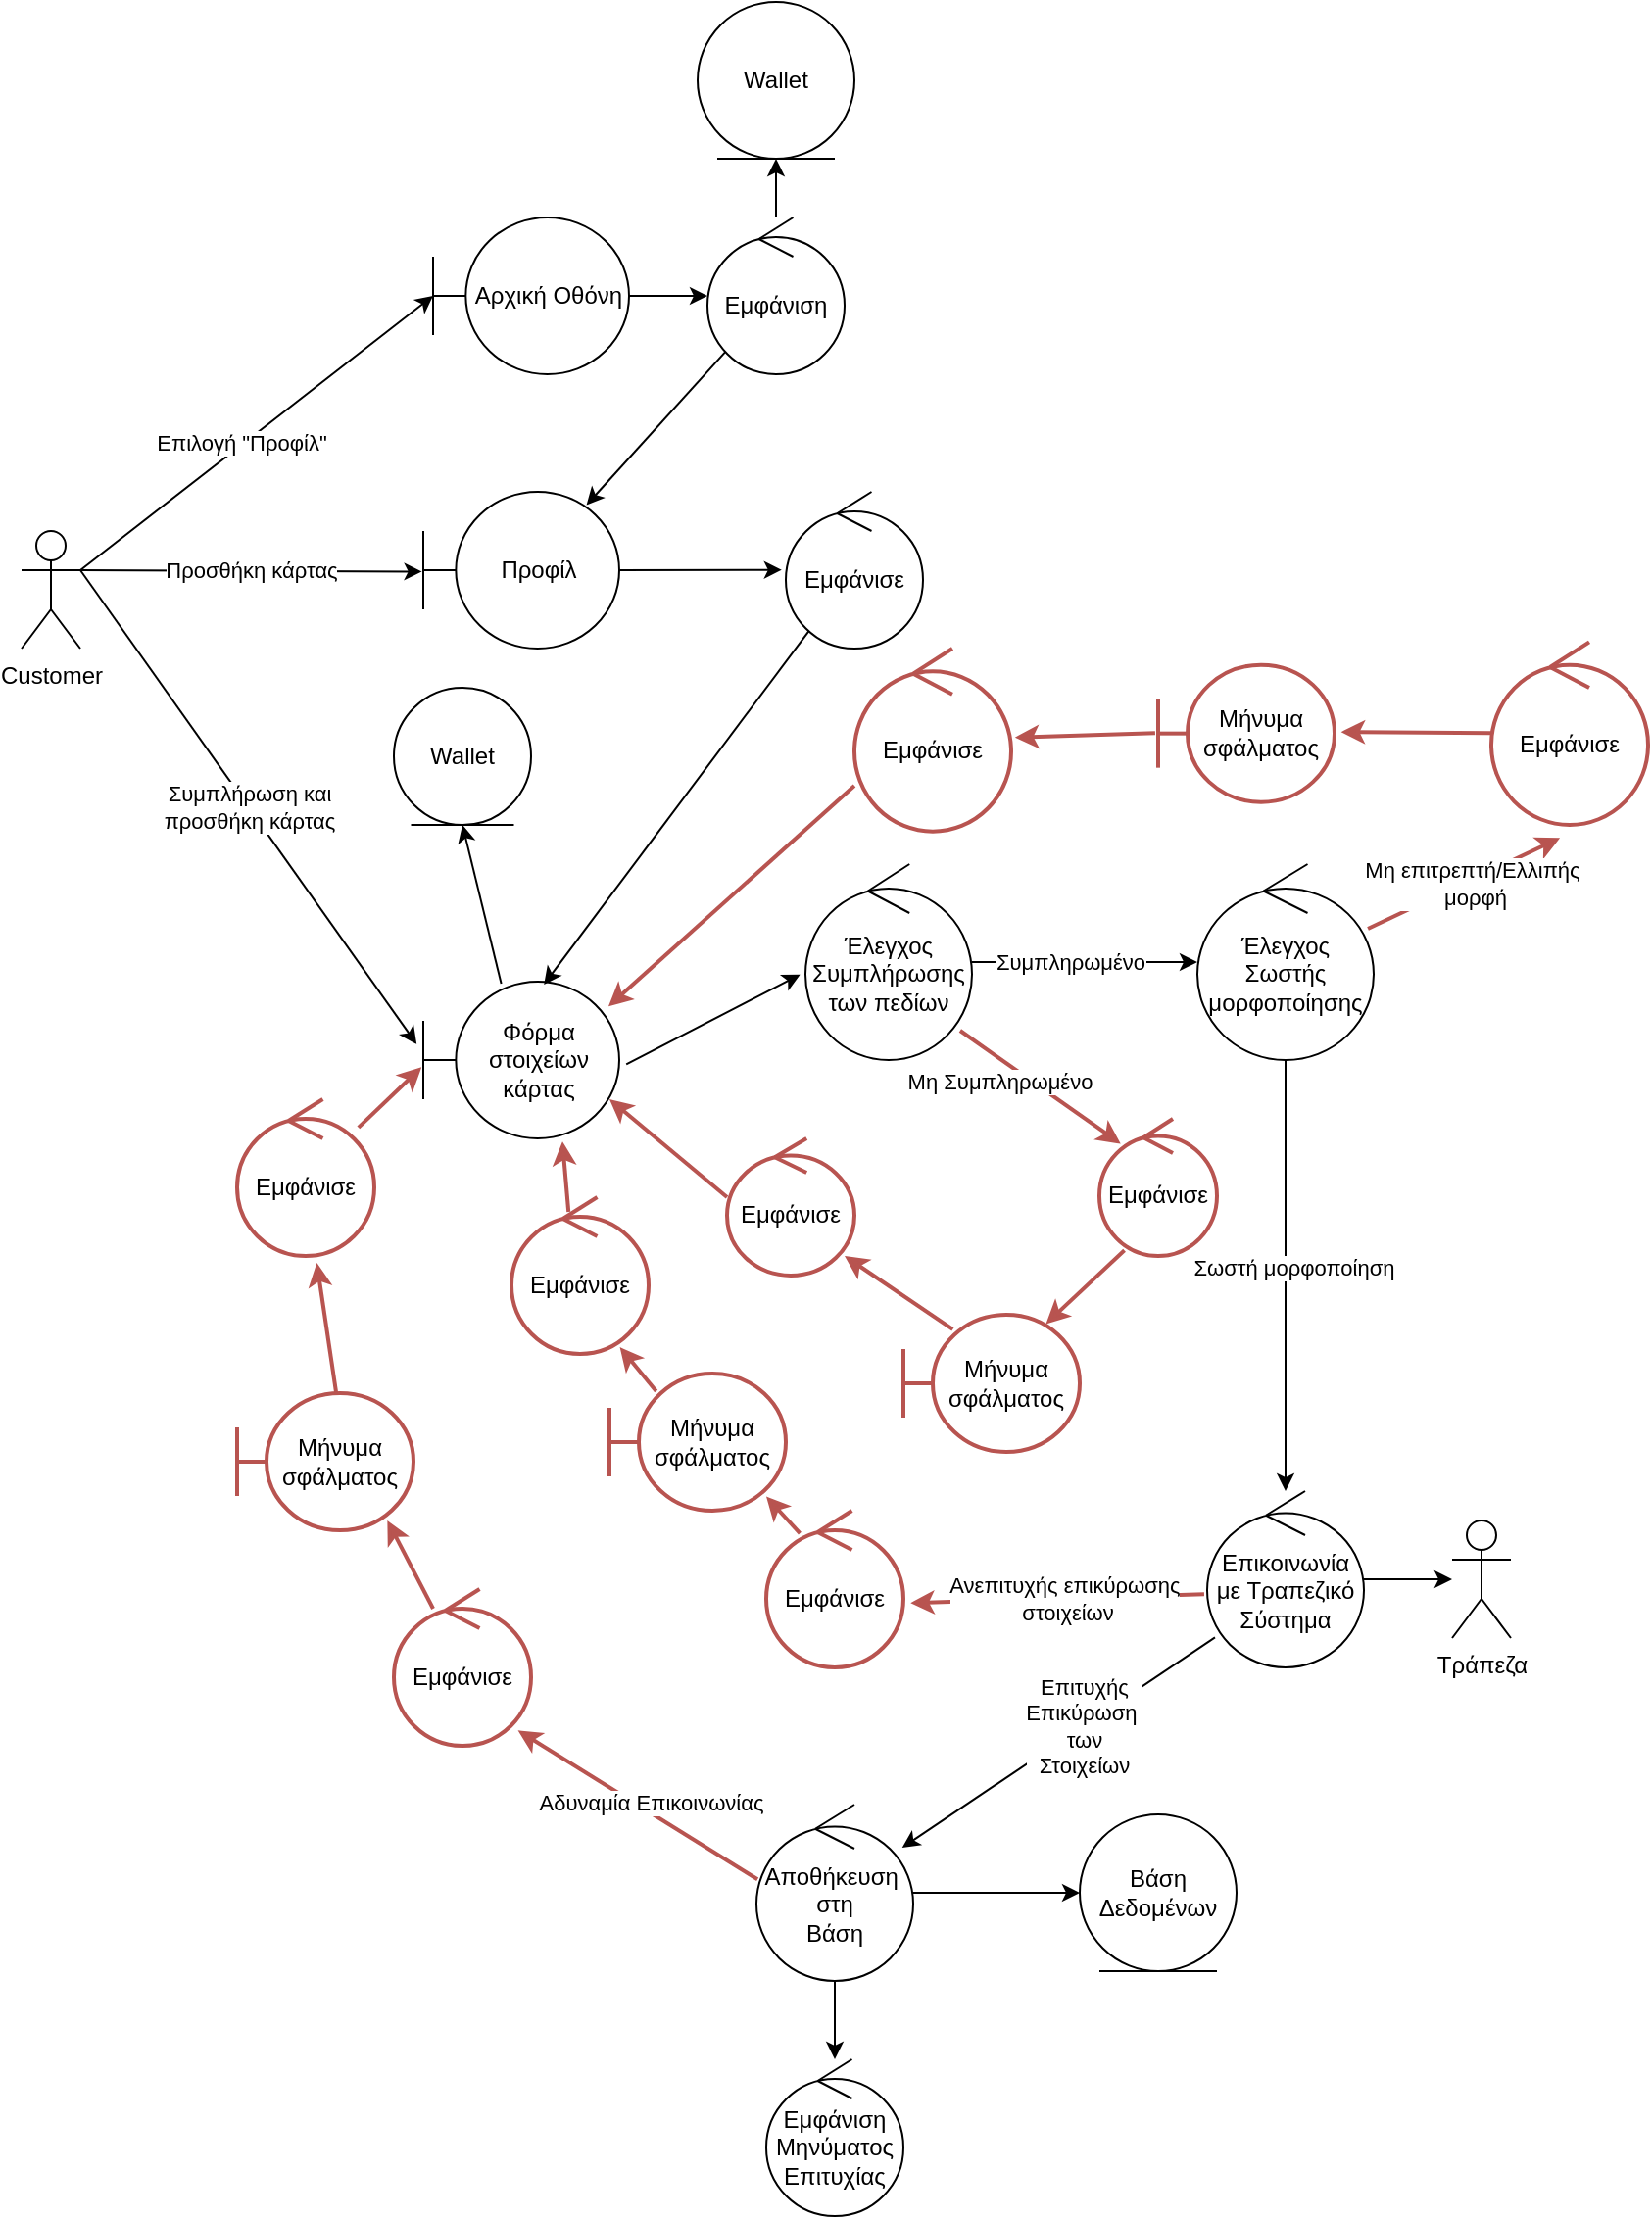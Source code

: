 <mxfile>
    <diagram id="vf1xtiBl3QLcEVPzXh17" name="Page-1">
        <mxGraphModel dx="1793" dy="1139" grid="1" gridSize="10" guides="1" tooltips="1" connect="1" arrows="1" fold="1" page="1" pageScale="1" pageWidth="850" pageHeight="1100" math="0" shadow="0">
            <root>
                <mxCell id="0"/>
                <mxCell id="1" parent="0"/>
                <mxCell id="4" value="" style="edgeStyle=none;html=1;exitX=1;exitY=0.333;exitDx=0;exitDy=0;exitPerimeter=0;entryX=0;entryY=0.5;entryDx=0;entryDy=0;entryPerimeter=0;" parent="1" source="2" target="3" edge="1">
                    <mxGeometry relative="1" as="geometry"/>
                </mxCell>
                <mxCell id="9" value="Επιλογή &quot;Προφίλ&quot;" style="edgeLabel;html=1;align=center;verticalAlign=middle;resizable=0;points=[];" parent="4" vertex="1" connectable="0">
                    <mxGeometry x="-0.6" y="1" relative="1" as="geometry">
                        <mxPoint x="46" y="-37" as="offset"/>
                    </mxGeometry>
                </mxCell>
                <mxCell id="57" value="Προσθήκη κάρτας" style="edgeStyle=none;html=1;exitX=1;exitY=0.333;exitDx=0;exitDy=0;exitPerimeter=0;entryX=-0.007;entryY=0.509;entryDx=0;entryDy=0;entryPerimeter=0;" parent="1" source="2" target="5" edge="1">
                    <mxGeometry relative="1" as="geometry"/>
                </mxCell>
                <mxCell id="60" value="Συμπλήρωση και&lt;br&gt;προσθήκη κάρτας" style="edgeStyle=none;html=1;exitX=1;exitY=0.333;exitDx=0;exitDy=0;exitPerimeter=0;entryX=-0.034;entryY=0.399;entryDx=0;entryDy=0;entryPerimeter=0;" parent="1" source="2" edge="1" target="59">
                    <mxGeometry relative="1" as="geometry">
                        <mxPoint x="510" y="920" as="targetPoint"/>
                    </mxGeometry>
                </mxCell>
                <mxCell id="2" value="Customer" style="shape=umlActor;verticalLabelPosition=bottom;verticalAlign=top;html=1;" parent="1" vertex="1">
                    <mxGeometry x="-40" y="630" width="30" height="60" as="geometry"/>
                </mxCell>
                <mxCell id="7" style="edgeStyle=none;html=1;" parent="1" source="3" target="6" edge="1">
                    <mxGeometry relative="1" as="geometry"/>
                </mxCell>
                <mxCell id="3" value="Αρχική Οθόνη" style="shape=umlBoundary;whiteSpace=wrap;html=1;" parent="1" vertex="1">
                    <mxGeometry x="170" y="470" width="100" height="80" as="geometry"/>
                </mxCell>
                <mxCell id="61" style="edgeStyle=none;html=1;entryX=-0.03;entryY=0.498;entryDx=0;entryDy=0;entryPerimeter=0;" parent="1" source="5" target="63" edge="1">
                    <mxGeometry relative="1" as="geometry">
                        <mxPoint x="500" y="810" as="targetPoint"/>
                    </mxGeometry>
                </mxCell>
                <mxCell id="5" value="Προφίλ" style="shape=umlBoundary;whiteSpace=wrap;html=1;" parent="1" vertex="1">
                    <mxGeometry x="165" y="610" width="100" height="80" as="geometry"/>
                </mxCell>
                <mxCell id="8" style="edgeStyle=none;html=1;entryX=0.833;entryY=0.084;entryDx=0;entryDy=0;entryPerimeter=0;" parent="1" source="6" target="5" edge="1">
                    <mxGeometry relative="1" as="geometry">
                        <mxPoint x="340" y="580" as="targetPoint"/>
                    </mxGeometry>
                </mxCell>
                <mxCell id="55" value="" style="edgeStyle=none;html=1;" parent="1" source="6" target="54" edge="1">
                    <mxGeometry relative="1" as="geometry"/>
                </mxCell>
                <mxCell id="6" value="Εμφάνιση" style="ellipse;shape=umlControl;whiteSpace=wrap;html=1;" parent="1" vertex="1">
                    <mxGeometry x="310" y="470" width="70" height="80" as="geometry"/>
                </mxCell>
                <mxCell id="21" style="edgeStyle=none;html=1;entryX=0.5;entryY=1;entryDx=0;entryDy=0;exitX=0.398;exitY=0.013;exitDx=0;exitDy=0;exitPerimeter=0;" parent="1" target="20" edge="1" source="59">
                    <mxGeometry relative="1" as="geometry">
                        <mxPoint x="565.0" y="960" as="sourcePoint"/>
                    </mxGeometry>
                </mxCell>
                <mxCell id="20" value="Wallet" style="ellipse;shape=umlEntity;whiteSpace=wrap;html=1;" parent="1" vertex="1">
                    <mxGeometry x="150" y="710" width="70" height="70" as="geometry"/>
                </mxCell>
                <mxCell id="27" style="edgeStyle=none;html=1;" parent="1" source="25" target="26" edge="1">
                    <mxGeometry relative="1" as="geometry"/>
                </mxCell>
                <mxCell id="99" value="Σωστή μορφοποίηση" style="edgeLabel;html=1;align=center;verticalAlign=middle;resizable=0;points=[];" parent="27" vertex="1" connectable="0">
                    <mxGeometry x="-0.6" relative="1" as="geometry">
                        <mxPoint x="4" y="62" as="offset"/>
                    </mxGeometry>
                </mxCell>
                <mxCell id="25" value="Έλεγχος Σωστής μορφοποίησης" style="ellipse;shape=umlControl;whiteSpace=wrap;html=1;" parent="1" vertex="1">
                    <mxGeometry x="560" y="800" width="90" height="100" as="geometry"/>
                </mxCell>
                <mxCell id="28" style="edgeStyle=none;html=1;" parent="1" source="26" target="30" edge="1">
                    <mxGeometry relative="1" as="geometry">
                        <mxPoint x="255" y="1306.67" as="targetPoint"/>
                    </mxGeometry>
                </mxCell>
                <mxCell id="34" style="edgeStyle=none;html=1;exitX=0.05;exitY=0.83;exitDx=0;exitDy=0;exitPerimeter=0;" parent="1" source="26" target="33" edge="1">
                    <mxGeometry relative="1" as="geometry"/>
                </mxCell>
                <mxCell id="73" value="Επιτυχής&lt;br&gt;Επικύρωση&amp;nbsp;&lt;br&gt;των&lt;br&gt;Στοιχείων" style="edgeLabel;html=1;align=center;verticalAlign=middle;resizable=0;points=[];" parent="34" connectable="0" vertex="1">
                    <mxGeometry x="-0.325" relative="1" as="geometry">
                        <mxPoint x="-13" y="9" as="offset"/>
                    </mxGeometry>
                </mxCell>
                <mxCell id="26" value="Επικοινωνία με Τραπεζικό Σύστημα" style="ellipse;shape=umlControl;whiteSpace=wrap;html=1;" parent="1" vertex="1">
                    <mxGeometry x="565" y="1120" width="80" height="90" as="geometry"/>
                </mxCell>
                <mxCell id="30" value="Τράπεζα" style="shape=umlActor;verticalLabelPosition=bottom;verticalAlign=top;html=1;" parent="1" vertex="1">
                    <mxGeometry x="690" y="1135.0" width="30" height="60" as="geometry"/>
                </mxCell>
                <mxCell id="36" style="edgeStyle=none;html=1;" parent="1" source="33" target="35" edge="1">
                    <mxGeometry relative="1" as="geometry"/>
                </mxCell>
                <mxCell id="38" value="" style="edgeStyle=none;html=1;" parent="1" source="33" target="37" edge="1">
                    <mxGeometry relative="1" as="geometry"/>
                </mxCell>
                <mxCell id="50" style="edgeStyle=none;html=1;entryX=0.904;entryY=0.902;entryDx=0;entryDy=0;entryPerimeter=0;strokeColor=#B85450;strokeWidth=2;exitX=0.007;exitY=0.424;exitDx=0;exitDy=0;exitPerimeter=0;" parent="1" source="33" target="83" edge="1">
                    <mxGeometry relative="1" as="geometry"/>
                </mxCell>
                <mxCell id="51" value="Αδυναμία Επικοινωνίας" style="edgeLabel;html=1;align=center;verticalAlign=middle;resizable=0;points=[];" parent="50" vertex="1" connectable="0">
                    <mxGeometry x="-0.458" y="1" relative="1" as="geometry">
                        <mxPoint x="-21" y="-20" as="offset"/>
                    </mxGeometry>
                </mxCell>
                <mxCell id="33" value="Αποθήκευση&amp;nbsp;&lt;br&gt;στη&lt;br&gt;Βάση" style="ellipse;shape=umlControl;whiteSpace=wrap;html=1;" parent="1" vertex="1">
                    <mxGeometry x="335" y="1280" width="80" height="90" as="geometry"/>
                </mxCell>
                <mxCell id="35" value="Βάση Δεδομένων" style="ellipse;shape=umlEntity;whiteSpace=wrap;html=1;" parent="1" vertex="1">
                    <mxGeometry x="500" y="1285" width="80" height="80" as="geometry"/>
                </mxCell>
                <mxCell id="37" value="Εμφάνιση Μηνύματος Επιτυχίας" style="ellipse;shape=umlControl;whiteSpace=wrap;html=1;" parent="1" vertex="1">
                    <mxGeometry x="340" y="1410" width="70" height="80" as="geometry"/>
                </mxCell>
                <mxCell id="87" style="edgeStyle=none;html=1;exitX=0.563;exitY=0.008;exitDx=0;exitDy=0;exitPerimeter=0;strokeColor=#B85450;entryX=0.581;entryY=1.044;entryDx=0;entryDy=0;entryPerimeter=0;strokeWidth=2;" parent="1" source="96" target="102" edge="1">
                    <mxGeometry relative="1" as="geometry">
                        <mxPoint x="260" y="960" as="sourcePoint"/>
                        <mxPoint x="340" y="960" as="targetPoint"/>
                    </mxGeometry>
                </mxCell>
                <mxCell id="54" value="Wallet" style="ellipse;shape=umlEntity;whiteSpace=wrap;html=1;" parent="1" vertex="1">
                    <mxGeometry x="305" y="360" width="80" height="80" as="geometry"/>
                </mxCell>
                <mxCell id="62" style="edgeStyle=none;html=1;entryX=-0.032;entryY=0.564;entryDx=0;entryDy=0;entryPerimeter=0;exitX=1.036;exitY=0.527;exitDx=0;exitDy=0;exitPerimeter=0;" parent="1" source="59" target="67" edge="1">
                    <mxGeometry relative="1" as="geometry">
                        <mxPoint x="550" y="1030" as="targetPoint"/>
                    </mxGeometry>
                </mxCell>
                <mxCell id="59" value="Φόρμα&lt;br&gt;στοιχείων κάρτας" style="shape=umlBoundary;whiteSpace=wrap;html=1;" parent="1" vertex="1">
                    <mxGeometry x="165" y="860" width="100" height="80" as="geometry"/>
                </mxCell>
                <mxCell id="64" style="edgeStyle=none;html=1;entryX=0.616;entryY=0.018;entryDx=0;entryDy=0;entryPerimeter=0;" parent="1" source="63" target="59" edge="1">
                    <mxGeometry relative="1" as="geometry"/>
                </mxCell>
                <mxCell id="63" value="Εμφάνισε" style="ellipse;shape=umlControl;whiteSpace=wrap;html=1;" parent="1" vertex="1">
                    <mxGeometry x="350" y="610" width="70" height="80" as="geometry"/>
                </mxCell>
                <mxCell id="65" value="Μήνυμα σφάλματος" style="shape=umlBoundary;whiteSpace=wrap;html=1;fillColor=none;strokeColor=#b85450;strokeWidth=2;" parent="1" vertex="1">
                    <mxGeometry x="410" y="1030.0" width="90" height="70" as="geometry"/>
                </mxCell>
                <mxCell id="68" value="" style="edgeStyle=none;html=1;" parent="1" source="67" target="25" edge="1">
                    <mxGeometry relative="1" as="geometry"/>
                </mxCell>
                <mxCell id="93" value="Συμπληρωμένο" style="edgeLabel;html=1;align=center;verticalAlign=middle;resizable=0;points=[];rotation=0;" parent="68" vertex="1" connectable="0">
                    <mxGeometry x="-0.455" y="-2" relative="1" as="geometry">
                        <mxPoint x="18" y="-2" as="offset"/>
                    </mxGeometry>
                </mxCell>
                <mxCell id="67" value="Έλεγχος Συμπλήρωσης των πεδίων" style="ellipse;shape=umlControl;whiteSpace=wrap;html=1;" parent="1" vertex="1">
                    <mxGeometry x="360" y="800.0" width="85" height="100" as="geometry"/>
                </mxCell>
                <mxCell id="69" style="edgeStyle=none;html=1;strokeWidth=2;fontSize=12;fillColor=none;strokeColor=#b85450;exitX=0.929;exitY=0.85;exitDx=0;exitDy=0;exitPerimeter=0;entryX=0.181;entryY=0.182;entryDx=0;entryDy=0;entryPerimeter=0;" parent="1" source="67" target="110" edge="1">
                    <mxGeometry relative="1" as="geometry">
                        <mxPoint x="580.005" y="1286.67" as="sourcePoint"/>
                        <mxPoint x="548.66" y="1354.947" as="targetPoint"/>
                        <Array as="points"/>
                    </mxGeometry>
                </mxCell>
                <mxCell id="72" value="Μη Συμπληρωμένο" style="edgeLabel;html=1;align=center;verticalAlign=middle;resizable=0;points=[];rotation=0;" parent="69" connectable="0" vertex="1">
                    <mxGeometry x="-0.554" y="-1" relative="1" as="geometry">
                        <mxPoint x="2" y="12" as="offset"/>
                    </mxGeometry>
                </mxCell>
                <mxCell id="70" style="edgeStyle=none;html=1;strokeWidth=2;fontSize=12;fillColor=none;strokeColor=#b85450;exitX=0.213;exitY=0.959;exitDx=0;exitDy=0;exitPerimeter=0;entryX=0.808;entryY=0.067;entryDx=0;entryDy=0;entryPerimeter=0;" parent="1" source="110" target="65" edge="1">
                    <mxGeometry relative="1" as="geometry">
                        <mxPoint x="590.34" y="1400.958" as="sourcePoint"/>
                        <mxPoint x="660" y="1394" as="targetPoint"/>
                        <Array as="points"/>
                    </mxGeometry>
                </mxCell>
                <mxCell id="75" value="Εμφάνισε" style="ellipse;shape=umlControl;whiteSpace=wrap;html=1;fillColor=none;strokeColor=#b85450;strokeWidth=2;" parent="1" vertex="1">
                    <mxGeometry x="320" y="940" width="65" height="70" as="geometry"/>
                </mxCell>
                <mxCell id="76" style="edgeStyle=none;html=1;strokeWidth=2;fontSize=12;fillColor=none;strokeColor=#b85450;exitX=0.28;exitY=0.106;exitDx=0;exitDy=0;exitPerimeter=0;entryX=0.923;entryY=0.857;entryDx=0;entryDy=0;entryPerimeter=0;" parent="1" source="65" target="75" edge="1">
                    <mxGeometry relative="1" as="geometry">
                        <mxPoint x="688.38" y="1330.03" as="sourcePoint"/>
                        <mxPoint x="710" y="1290" as="targetPoint"/>
                        <Array as="points"/>
                    </mxGeometry>
                </mxCell>
                <mxCell id="77" style="edgeStyle=none;html=1;strokeWidth=2;fontSize=12;fillColor=none;strokeColor=#b85450;entryX=0.95;entryY=0.75;entryDx=0;entryDy=0;entryPerimeter=0;exitX=0;exitY=0.429;exitDx=0;exitDy=0;exitPerimeter=0;" parent="1" source="75" target="59" edge="1">
                    <mxGeometry relative="1" as="geometry">
                        <mxPoint x="610.0" y="1310.03" as="sourcePoint"/>
                        <mxPoint x="681.62" y="1306.67" as="targetPoint"/>
                        <Array as="points"/>
                    </mxGeometry>
                </mxCell>
                <mxCell id="88" style="edgeStyle=none;html=1;entryX=0.852;entryY=0.929;entryDx=0;entryDy=0;entryPerimeter=0;strokeColor=#B85450;exitX=0.286;exitY=0.125;exitDx=0;exitDy=0;exitPerimeter=0;strokeWidth=2;" parent="1" source="83" target="96" edge="1">
                    <mxGeometry relative="1" as="geometry">
                        <mxPoint x="80" y="990" as="sourcePoint"/>
                        <mxPoint x="172.934" y="976.033" as="targetPoint"/>
                    </mxGeometry>
                </mxCell>
                <mxCell id="83" value="Εμφάνισε" style="ellipse;shape=umlControl;whiteSpace=wrap;html=1;fillColor=none;strokeColor=#b85450;strokeWidth=2;" parent="1" vertex="1">
                    <mxGeometry x="150" y="1170" width="70" height="80" as="geometry"/>
                </mxCell>
                <mxCell id="89" style="edgeStyle=none;html=1;strokeWidth=2;fontSize=12;fillColor=none;strokeColor=#b85450;exitX=0.967;exitY=0.33;exitDx=0;exitDy=0;exitPerimeter=0;entryX=0.438;entryY=1.071;entryDx=0;entryDy=0;entryPerimeter=0;" parent="1" source="25" target="111" edge="1">
                    <mxGeometry relative="1" as="geometry">
                        <mxPoint x="330" y="1110" as="sourcePoint"/>
                        <mxPoint x="350" y="1390" as="targetPoint"/>
                        <Array as="points"/>
                    </mxGeometry>
                </mxCell>
                <mxCell id="90" value="Μη επιτρεπτή/Ελλιπής&lt;br&gt;&amp;nbsp;μορφή" style="edgeLabel;html=1;align=center;verticalAlign=middle;resizable=0;points=[];rotation=0;" parent="89" connectable="0" vertex="1">
                    <mxGeometry x="-0.554" y="-1" relative="1" as="geometry">
                        <mxPoint x="31" y="-14" as="offset"/>
                    </mxGeometry>
                </mxCell>
                <mxCell id="94" style="edgeStyle=none;html=1;strokeWidth=2;fontSize=12;fillColor=none;strokeColor=#b85450;exitX=-0.019;exitY=0.585;exitDx=0;exitDy=0;exitPerimeter=0;entryX=1.052;entryY=0.589;entryDx=0;entryDy=0;entryPerimeter=0;" parent="1" source="26" target="101" edge="1">
                    <mxGeometry relative="1" as="geometry">
                        <mxPoint x="204.42" y="1196.67" as="sourcePoint"/>
                        <mxPoint x="170" y="1080" as="targetPoint"/>
                        <Array as="points"/>
                    </mxGeometry>
                </mxCell>
                <mxCell id="95" value="Ανεπιτυχής επικύρωσης&lt;br&gt;&amp;nbsp;στοιχείων" style="edgeLabel;html=1;align=center;verticalAlign=middle;resizable=0;points=[];" parent="94" vertex="1" connectable="0">
                    <mxGeometry x="-0.191" y="-4" relative="1" as="geometry">
                        <mxPoint x="-11" y="4" as="offset"/>
                    </mxGeometry>
                </mxCell>
                <mxCell id="96" value="Μήνυμα σφάλματος" style="shape=umlBoundary;whiteSpace=wrap;html=1;fillColor=none;strokeColor=#b85450;strokeWidth=2;" parent="1" vertex="1">
                    <mxGeometry x="70" y="1070" width="90" height="70" as="geometry"/>
                </mxCell>
                <mxCell id="101" value="Εμφάνισε" style="ellipse;shape=umlControl;whiteSpace=wrap;html=1;fillColor=none;strokeColor=#b85450;strokeWidth=2;" parent="1" vertex="1">
                    <mxGeometry x="340" y="1130" width="70" height="80" as="geometry"/>
                </mxCell>
                <mxCell id="103" style="edgeStyle=none;html=1;entryX=-0.009;entryY=0.546;entryDx=0;entryDy=0;entryPerimeter=0;strokeColor=#B85450;strokeWidth=2;" parent="1" source="102" target="59" edge="1">
                    <mxGeometry relative="1" as="geometry"/>
                </mxCell>
                <mxCell id="102" value="Εμφάνισε" style="ellipse;shape=umlControl;whiteSpace=wrap;html=1;fillColor=none;strokeColor=#b85450;strokeWidth=2;" parent="1" vertex="1">
                    <mxGeometry x="70" y="920" width="70" height="80" as="geometry"/>
                </mxCell>
                <mxCell id="104" style="edgeStyle=none;html=1;exitX=0.265;exitY=0.128;exitDx=0;exitDy=0;exitPerimeter=0;strokeColor=#B85450;entryX=0.79;entryY=0.957;entryDx=0;entryDy=0;entryPerimeter=0;strokeWidth=2;" parent="1" source="106" target="107" edge="1">
                    <mxGeometry relative="1" as="geometry">
                        <mxPoint x="421.98" y="1049.48" as="sourcePoint"/>
                        <mxPoint x="501.98" y="1049.48" as="targetPoint"/>
                    </mxGeometry>
                </mxCell>
                <mxCell id="105" style="edgeStyle=none;html=1;strokeColor=#B85450;exitX=0.246;exitY=0.145;exitDx=0;exitDy=0;exitPerimeter=0;entryX=0.889;entryY=0.897;entryDx=0;entryDy=0;entryPerimeter=0;strokeWidth=2;" parent="1" source="101" edge="1" target="106">
                    <mxGeometry relative="1" as="geometry">
                        <mxPoint x="240.0" y="1090.52" as="sourcePoint"/>
                        <mxPoint x="270" y="1044" as="targetPoint"/>
                    </mxGeometry>
                </mxCell>
                <mxCell id="106" value="Μήνυμα σφάλματος" style="shape=umlBoundary;whiteSpace=wrap;html=1;fillColor=none;strokeColor=#b85450;strokeWidth=2;" parent="1" vertex="1">
                    <mxGeometry x="260" y="1060" width="90" height="70" as="geometry"/>
                </mxCell>
                <mxCell id="108" style="edgeStyle=none;html=1;entryX=0.71;entryY=1.02;entryDx=0;entryDy=0;entryPerimeter=0;strokeColor=#B85450;strokeWidth=2;exitX=0.416;exitY=0.094;exitDx=0;exitDy=0;exitPerimeter=0;" parent="1" source="107" target="59" edge="1">
                    <mxGeometry relative="1" as="geometry"/>
                </mxCell>
                <mxCell id="107" value="Εμφάνισε" style="ellipse;shape=umlControl;whiteSpace=wrap;html=1;fillColor=none;strokeColor=#b85450;strokeWidth=2;" parent="1" vertex="1">
                    <mxGeometry x="210" y="970" width="70" height="80" as="geometry"/>
                </mxCell>
                <mxCell id="110" value="Εμφάνισε" style="ellipse;shape=umlControl;whiteSpace=wrap;html=1;fillColor=none;strokeColor=#b85450;strokeWidth=2;" parent="1" vertex="1">
                    <mxGeometry x="510" y="930" width="60" height="70" as="geometry"/>
                </mxCell>
                <mxCell id="113" style="edgeStyle=none;html=1;entryX=1.037;entryY=0.489;entryDx=0;entryDy=0;entryPerimeter=0;strokeColor=#B85450;strokeWidth=2;" parent="1" source="111" target="112" edge="1">
                    <mxGeometry relative="1" as="geometry"/>
                </mxCell>
                <mxCell id="111" value="Εμφάνισε" style="ellipse;shape=umlControl;whiteSpace=wrap;html=1;fillColor=none;strokeColor=#b85450;strokeWidth=2;" parent="1" vertex="1">
                    <mxGeometry x="710" y="686.67" width="80" height="93.33" as="geometry"/>
                </mxCell>
                <mxCell id="115" style="edgeStyle=none;html=1;entryX=1.024;entryY=0.486;entryDx=0;entryDy=0;entryPerimeter=0;strokeColor=#B85450;strokeWidth=2;exitX=-0.017;exitY=0.497;exitDx=0;exitDy=0;exitPerimeter=0;" parent="1" source="112" target="114" edge="1">
                    <mxGeometry relative="1" as="geometry"/>
                </mxCell>
                <mxCell id="112" value="Μήνυμα σφάλματος" style="shape=umlBoundary;whiteSpace=wrap;html=1;fillColor=none;strokeColor=#b85450;strokeWidth=2;" parent="1" vertex="1">
                    <mxGeometry x="540" y="698.33" width="90" height="70" as="geometry"/>
                </mxCell>
                <mxCell id="116" style="edgeStyle=none;html=1;entryX=0.945;entryY=0.158;entryDx=0;entryDy=0;entryPerimeter=0;strokeColor=#B85450;strokeWidth=2;exitX=0;exitY=0.75;exitDx=0;exitDy=0;exitPerimeter=0;" parent="1" source="114" target="59" edge="1">
                    <mxGeometry relative="1" as="geometry"/>
                </mxCell>
                <mxCell id="114" value="Εμφάνισε" style="ellipse;shape=umlControl;whiteSpace=wrap;html=1;fillColor=none;strokeColor=#b85450;strokeWidth=2;" parent="1" vertex="1">
                    <mxGeometry x="385" y="690.0" width="80" height="93.33" as="geometry"/>
                </mxCell>
            </root>
        </mxGraphModel>
    </diagram>
</mxfile>